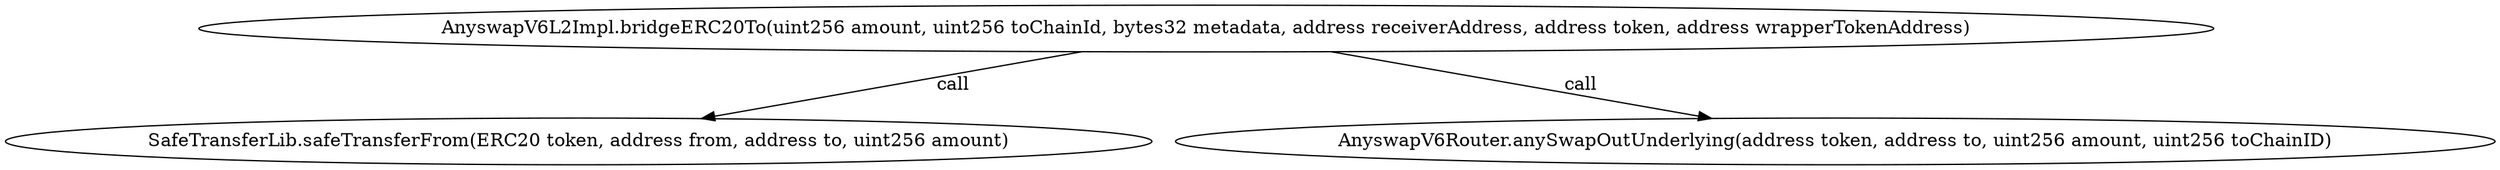 digraph "" {
	graph [bb="0,0,1612.1,124.8"];
	node [label="\N"];
	"AnyswapV6L2Impl.bridgeERC20To(uint256 amount, uint256 toChainId, bytes32 metadata, address receiverAddress, address token, address \
wrapperTokenAddress)"	 [height=0.5,
		pos="776.03,106.8",
		width=18.058];
	"SafeTransferLib.safeTransferFrom(ERC20 token, address from, address to, uint256 amount)"	 [height=0.5,
		pos="369.03,18",
		width=10.251];
	"AnyswapV6L2Impl.bridgeERC20To(uint256 amount, uint256 toChainId, bytes32 metadata, address receiverAddress, address token, address \
wrapperTokenAddress)" -> "SafeTransferLib.safeTransferFrom(ERC20 token, address from, address to, uint256 amount)" [key=call,
	label=" call",
	lp="620.88,62.4",
	pos="e,449.73,35.607 694.15,88.937 626.34,74.141 530.07,53.136 459.89,37.824"];
"AnyswapV6Router.anySwapOutUnderlying(address token, address to, uint256 amount, uint256 toChainID)" [height=0.5,
	pos="1184,18",
	width=11.891];
"AnyswapV6L2Impl.bridgeERC20To(uint256 amount, uint256 toChainId, bytes32 metadata, address receiverAddress, address token, address \
wrapperTokenAddress)" -> "AnyswapV6Router.anySwapOutUnderlying(address token, address to, uint256 amount, uint256 toChainID)" [key=call,
label=" call",
lp="1028.9,62.4",
pos="e,1102.8,35.683 858.1,88.937 925.97,74.165 1022.3,53.204 1092.6,37.899"];
}
